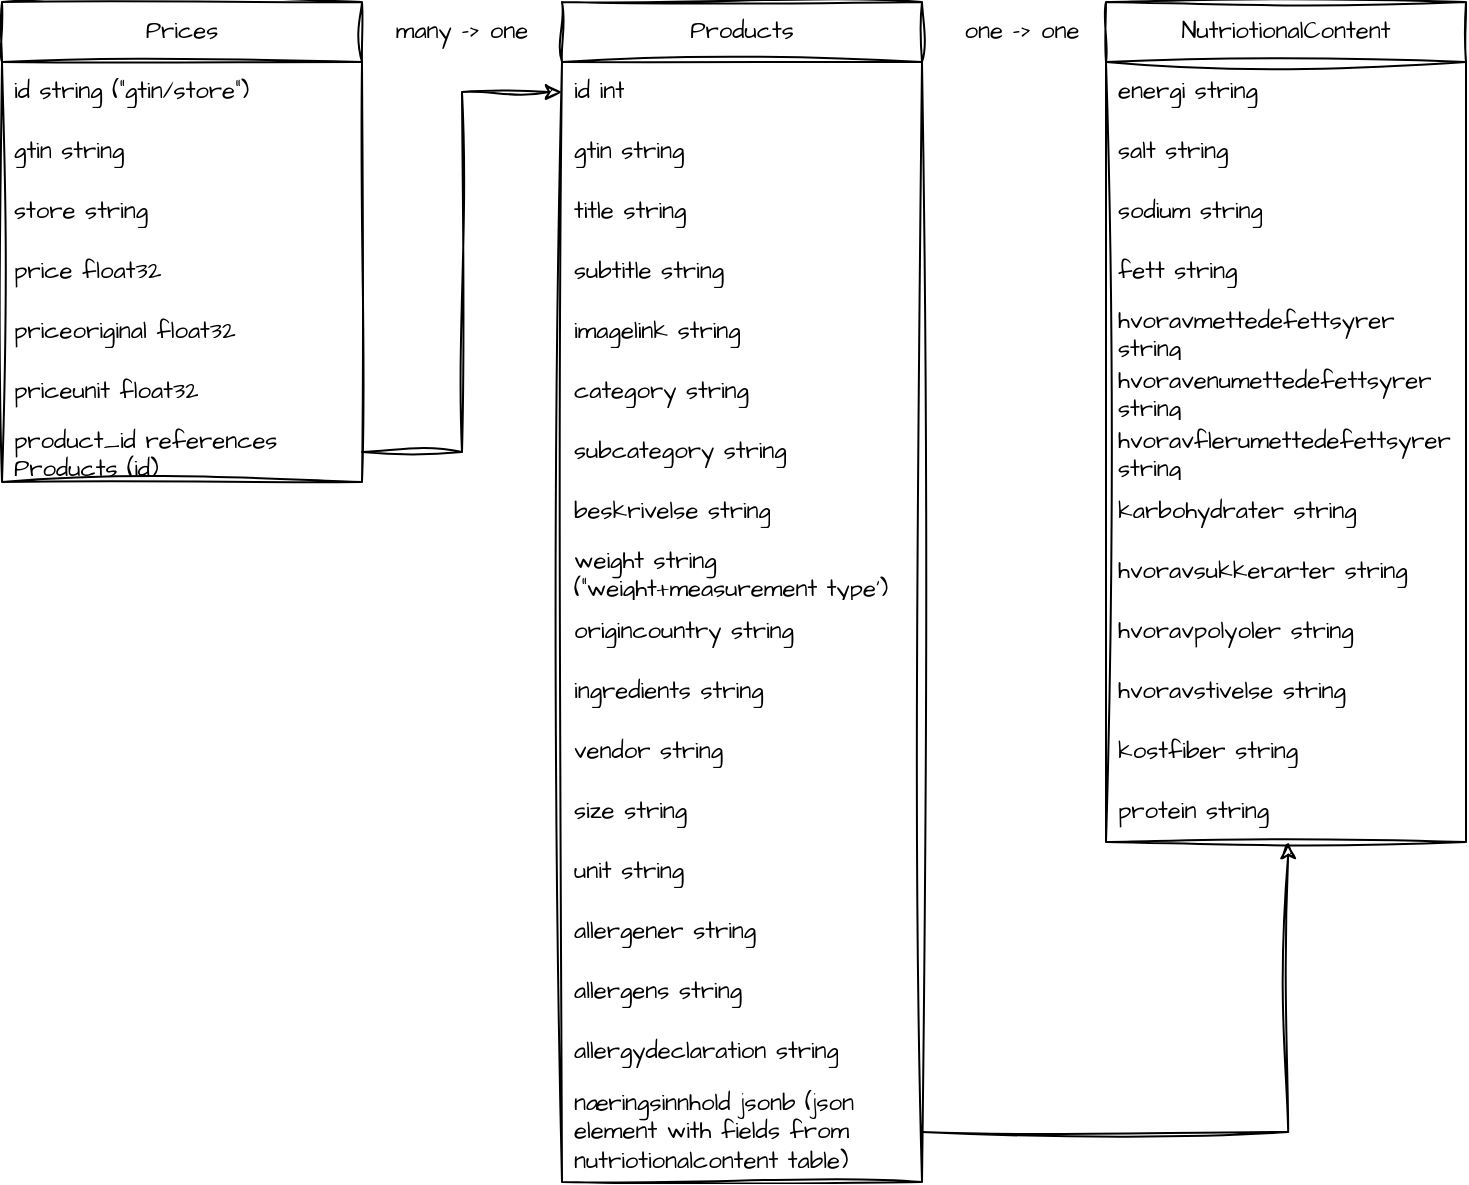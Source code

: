 <?xml version="1.0" encoding="UTF-8"?>
<mxfile version="24.4.7" type="github">
  <diagram name="Page-1" id="efa7a0a1-bf9b-a30e-e6df-94a7791c09e9">
    <mxGraphModel dx="1016" dy="565" grid="1" gridSize="10" guides="1" tooltips="1" connect="1" arrows="1" fold="1" page="1" pageScale="1" pageWidth="826" pageHeight="1169" background="none" math="0" shadow="0">
      <root>
        <mxCell id="0" />
        <mxCell id="1" parent="0" />
        <mxCell id="G_RYB-awDhVoRf4_5wRh-167" value="Products" style="swimlane;fontStyle=0;childLayout=stackLayout;horizontal=1;startSize=30;horizontalStack=0;resizeParent=1;resizeParentMax=0;resizeLast=0;collapsible=1;marginBottom=0;whiteSpace=wrap;html=1;sketch=1;hachureGap=4;jiggle=2;curveFitting=1;fontFamily=Architects Daughter;fontSource=https%3A%2F%2Ffonts.googleapis.com%2Fcss%3Ffamily%3DArchitects%2BDaughter;" parent="1" vertex="1">
          <mxGeometry x="328" y="100" width="180" height="590" as="geometry" />
        </mxCell>
        <mxCell id="4CKtyaNTUWwEJNOdCo02-1" value="id int" style="text;strokeColor=none;fillColor=none;align=left;verticalAlign=middle;spacingLeft=4;spacingRight=4;overflow=hidden;points=[[0,0.5],[1,0.5]];portConstraint=eastwest;rotatable=0;whiteSpace=wrap;html=1;fontFamily=Architects Daughter;fontSource=https%3A%2F%2Ffonts.googleapis.com%2Fcss%3Ffamily%3DArchitects%2BDaughter;" parent="G_RYB-awDhVoRf4_5wRh-167" vertex="1">
          <mxGeometry y="30" width="180" height="30" as="geometry" />
        </mxCell>
        <mxCell id="G_RYB-awDhVoRf4_5wRh-168" value="gtin string" style="text;strokeColor=none;fillColor=none;align=left;verticalAlign=middle;spacingLeft=4;spacingRight=4;overflow=hidden;points=[[0,0.5],[1,0.5]];portConstraint=eastwest;rotatable=0;whiteSpace=wrap;html=1;fontFamily=Architects Daughter;fontSource=https%3A%2F%2Ffonts.googleapis.com%2Fcss%3Ffamily%3DArchitects%2BDaughter;" parent="G_RYB-awDhVoRf4_5wRh-167" vertex="1">
          <mxGeometry y="60" width="180" height="30" as="geometry" />
        </mxCell>
        <mxCell id="4CKtyaNTUWwEJNOdCo02-3" value="title string" style="text;strokeColor=none;fillColor=none;align=left;verticalAlign=middle;spacingLeft=4;spacingRight=4;overflow=hidden;points=[[0,0.5],[1,0.5]];portConstraint=eastwest;rotatable=0;whiteSpace=wrap;html=1;fontFamily=Architects Daughter;fontSource=https%3A%2F%2Ffonts.googleapis.com%2Fcss%3Ffamily%3DArchitects%2BDaughter;" parent="G_RYB-awDhVoRf4_5wRh-167" vertex="1">
          <mxGeometry y="90" width="180" height="30" as="geometry" />
        </mxCell>
        <mxCell id="4CKtyaNTUWwEJNOdCo02-2" value="subtitle string" style="text;strokeColor=none;fillColor=none;align=left;verticalAlign=middle;spacingLeft=4;spacingRight=4;overflow=hidden;points=[[0,0.5],[1,0.5]];portConstraint=eastwest;rotatable=0;whiteSpace=wrap;html=1;fontFamily=Architects Daughter;fontSource=https%3A%2F%2Ffonts.googleapis.com%2Fcss%3Ffamily%3DArchitects%2BDaughter;" parent="G_RYB-awDhVoRf4_5wRh-167" vertex="1">
          <mxGeometry y="120" width="180" height="30" as="geometry" />
        </mxCell>
        <mxCell id="G_RYB-awDhVoRf4_5wRh-174" value="imagelink string" style="text;strokeColor=none;fillColor=none;align=left;verticalAlign=middle;spacingLeft=4;spacingRight=4;overflow=hidden;points=[[0,0.5],[1,0.5]];portConstraint=eastwest;rotatable=0;whiteSpace=wrap;html=1;fontFamily=Architects Daughter;fontSource=https%3A%2F%2Ffonts.googleapis.com%2Fcss%3Ffamily%3DArchitects%2BDaughter;" parent="G_RYB-awDhVoRf4_5wRh-167" vertex="1">
          <mxGeometry y="150" width="180" height="30" as="geometry" />
        </mxCell>
        <mxCell id="G_RYB-awDhVoRf4_5wRh-170" value="category string" style="text;strokeColor=none;fillColor=none;align=left;verticalAlign=middle;spacingLeft=4;spacingRight=4;overflow=hidden;points=[[0,0.5],[1,0.5]];portConstraint=eastwest;rotatable=0;whiteSpace=wrap;html=1;fontFamily=Architects Daughter;fontSource=https%3A%2F%2Ffonts.googleapis.com%2Fcss%3Ffamily%3DArchitects%2BDaughter;" parent="G_RYB-awDhVoRf4_5wRh-167" vertex="1">
          <mxGeometry y="180" width="180" height="30" as="geometry" />
        </mxCell>
        <mxCell id="G_RYB-awDhVoRf4_5wRh-171" value="subcategory string" style="text;strokeColor=none;fillColor=none;align=left;verticalAlign=middle;spacingLeft=4;spacingRight=4;overflow=hidden;points=[[0,0.5],[1,0.5]];portConstraint=eastwest;rotatable=0;whiteSpace=wrap;html=1;fontFamily=Architects Daughter;fontSource=https%3A%2F%2Ffonts.googleapis.com%2Fcss%3Ffamily%3DArchitects%2BDaughter;" parent="G_RYB-awDhVoRf4_5wRh-167" vertex="1">
          <mxGeometry y="210" width="180" height="30" as="geometry" />
        </mxCell>
        <mxCell id="G_RYB-awDhVoRf4_5wRh-179" value="beskrivelse string" style="text;strokeColor=none;fillColor=none;align=left;verticalAlign=middle;spacingLeft=4;spacingRight=4;overflow=hidden;points=[[0,0.5],[1,0.5]];portConstraint=eastwest;rotatable=0;whiteSpace=wrap;html=1;fontFamily=Architects Daughter;fontSource=https%3A%2F%2Ffonts.googleapis.com%2Fcss%3Ffamily%3DArchitects%2BDaughter;" parent="G_RYB-awDhVoRf4_5wRh-167" vertex="1">
          <mxGeometry y="240" width="180" height="30" as="geometry" />
        </mxCell>
        <mxCell id="G_RYB-awDhVoRf4_5wRh-192" value="weight string (&quot;weight+measurement type&#39;)&amp;nbsp;" style="text;strokeColor=none;fillColor=none;align=left;verticalAlign=middle;spacingLeft=4;spacingRight=4;overflow=hidden;points=[[0,0.5],[1,0.5]];portConstraint=eastwest;rotatable=0;whiteSpace=wrap;html=1;fontFamily=Architects Daughter;fontSource=https%3A%2F%2Ffonts.googleapis.com%2Fcss%3Ffamily%3DArchitects%2BDaughter;" parent="G_RYB-awDhVoRf4_5wRh-167" vertex="1">
          <mxGeometry y="270" width="180" height="30" as="geometry" />
        </mxCell>
        <mxCell id="G_RYB-awDhVoRf4_5wRh-186" value="origincountry string" style="text;strokeColor=none;fillColor=none;align=left;verticalAlign=middle;spacingLeft=4;spacingRight=4;overflow=hidden;points=[[0,0.5],[1,0.5]];portConstraint=eastwest;rotatable=0;whiteSpace=wrap;html=1;fontFamily=Architects Daughter;fontSource=https%3A%2F%2Ffonts.googleapis.com%2Fcss%3Ffamily%3DArchitects%2BDaughter;" parent="G_RYB-awDhVoRf4_5wRh-167" vertex="1">
          <mxGeometry y="300" width="180" height="30" as="geometry" />
        </mxCell>
        <mxCell id="G_RYB-awDhVoRf4_5wRh-184" value="ingredients string" style="text;strokeColor=none;fillColor=none;align=left;verticalAlign=middle;spacingLeft=4;spacingRight=4;overflow=hidden;points=[[0,0.5],[1,0.5]];portConstraint=eastwest;rotatable=0;whiteSpace=wrap;html=1;fontFamily=Architects Daughter;fontSource=https%3A%2F%2Ffonts.googleapis.com%2Fcss%3Ffamily%3DArchitects%2BDaughter;" parent="G_RYB-awDhVoRf4_5wRh-167" vertex="1">
          <mxGeometry y="330" width="180" height="30" as="geometry" />
        </mxCell>
        <mxCell id="G_RYB-awDhVoRf4_5wRh-183" value="vendor string" style="text;strokeColor=none;fillColor=none;align=left;verticalAlign=middle;spacingLeft=4;spacingRight=4;overflow=hidden;points=[[0,0.5],[1,0.5]];portConstraint=eastwest;rotatable=0;whiteSpace=wrap;html=1;fontFamily=Architects Daughter;fontSource=https%3A%2F%2Ffonts.googleapis.com%2Fcss%3Ffamily%3DArchitects%2BDaughter;" parent="G_RYB-awDhVoRf4_5wRh-167" vertex="1">
          <mxGeometry y="360" width="180" height="30" as="geometry" />
        </mxCell>
        <mxCell id="G_RYB-awDhVoRf4_5wRh-182" value="size string" style="text;strokeColor=none;fillColor=none;align=left;verticalAlign=middle;spacingLeft=4;spacingRight=4;overflow=hidden;points=[[0,0.5],[1,0.5]];portConstraint=eastwest;rotatable=0;whiteSpace=wrap;html=1;fontFamily=Architects Daughter;fontSource=https%3A%2F%2Ffonts.googleapis.com%2Fcss%3Ffamily%3DArchitects%2BDaughter;" parent="G_RYB-awDhVoRf4_5wRh-167" vertex="1">
          <mxGeometry y="390" width="180" height="30" as="geometry" />
        </mxCell>
        <mxCell id="G_RYB-awDhVoRf4_5wRh-181" value="unit string" style="text;strokeColor=none;fillColor=none;align=left;verticalAlign=middle;spacingLeft=4;spacingRight=4;overflow=hidden;points=[[0,0.5],[1,0.5]];portConstraint=eastwest;rotatable=0;whiteSpace=wrap;html=1;fontFamily=Architects Daughter;fontSource=https%3A%2F%2Ffonts.googleapis.com%2Fcss%3Ffamily%3DArchitects%2BDaughter;" parent="G_RYB-awDhVoRf4_5wRh-167" vertex="1">
          <mxGeometry y="420" width="180" height="30" as="geometry" />
        </mxCell>
        <mxCell id="G_RYB-awDhVoRf4_5wRh-190" value="allergener string" style="text;strokeColor=none;fillColor=none;align=left;verticalAlign=middle;spacingLeft=4;spacingRight=4;overflow=hidden;points=[[0,0.5],[1,0.5]];portConstraint=eastwest;rotatable=0;whiteSpace=wrap;html=1;fontFamily=Architects Daughter;fontSource=https%3A%2F%2Ffonts.googleapis.com%2Fcss%3Ffamily%3DArchitects%2BDaughter;" parent="G_RYB-awDhVoRf4_5wRh-167" vertex="1">
          <mxGeometry y="450" width="180" height="30" as="geometry" />
        </mxCell>
        <mxCell id="R9VbB5msocBmampKOTSO-28" value="allergens string" style="text;strokeColor=none;fillColor=none;align=left;verticalAlign=middle;spacingLeft=4;spacingRight=4;overflow=hidden;points=[[0,0.5],[1,0.5]];portConstraint=eastwest;rotatable=0;whiteSpace=wrap;html=1;fontFamily=Architects Daughter;fontSource=https%3A%2F%2Ffonts.googleapis.com%2Fcss%3Ffamily%3DArchitects%2BDaughter;" vertex="1" parent="G_RYB-awDhVoRf4_5wRh-167">
          <mxGeometry y="480" width="180" height="30" as="geometry" />
        </mxCell>
        <mxCell id="G_RYB-awDhVoRf4_5wRh-191" value="allergydeclaration string" style="text;strokeColor=none;fillColor=none;align=left;verticalAlign=middle;spacingLeft=4;spacingRight=4;overflow=hidden;points=[[0,0.5],[1,0.5]];portConstraint=eastwest;rotatable=0;whiteSpace=wrap;html=1;fontFamily=Architects Daughter;fontSource=https%3A%2F%2Ffonts.googleapis.com%2Fcss%3Ffamily%3DArchitects%2BDaughter;" parent="G_RYB-awDhVoRf4_5wRh-167" vertex="1">
          <mxGeometry y="510" width="180" height="30" as="geometry" />
        </mxCell>
        <mxCell id="G_RYB-awDhVoRf4_5wRh-194" value="næringsinnhold jsonb (json element with fields from nutriotionalcontent table)" style="text;strokeColor=none;fillColor=none;align=left;verticalAlign=middle;spacingLeft=4;spacingRight=4;overflow=hidden;points=[[0,0.5],[1,0.5]];portConstraint=eastwest;rotatable=0;whiteSpace=wrap;html=1;fontFamily=Architects Daughter;fontSource=https%3A%2F%2Ffonts.googleapis.com%2Fcss%3Ffamily%3DArchitects%2BDaughter;" parent="G_RYB-awDhVoRf4_5wRh-167" vertex="1">
          <mxGeometry y="540" width="180" height="50" as="geometry" />
        </mxCell>
        <mxCell id="G_RYB-awDhVoRf4_5wRh-196" value="NutriotionalContent" style="swimlane;fontStyle=0;childLayout=stackLayout;horizontal=1;startSize=30;horizontalStack=0;resizeParent=1;resizeParentMax=0;resizeLast=0;collapsible=1;marginBottom=0;whiteSpace=wrap;html=1;sketch=1;hachureGap=4;jiggle=2;curveFitting=1;fontFamily=Architects Daughter;fontSource=https%3A%2F%2Ffonts.googleapis.com%2Fcss%3Ffamily%3DArchitects%2BDaughter;" parent="1" vertex="1">
          <mxGeometry x="600" y="100" width="180" height="420" as="geometry" />
        </mxCell>
        <mxCell id="G_RYB-awDhVoRf4_5wRh-198" value="energi string" style="text;strokeColor=none;fillColor=none;align=left;verticalAlign=middle;spacingLeft=4;spacingRight=4;overflow=hidden;points=[[0,0.5],[1,0.5]];portConstraint=eastwest;rotatable=0;whiteSpace=wrap;html=1;fontFamily=Architects Daughter;fontSource=https%3A%2F%2Ffonts.googleapis.com%2Fcss%3Ffamily%3DArchitects%2BDaughter;" parent="G_RYB-awDhVoRf4_5wRh-196" vertex="1">
          <mxGeometry y="30" width="180" height="30" as="geometry" />
        </mxCell>
        <mxCell id="G_RYB-awDhVoRf4_5wRh-210" value="salt string" style="text;strokeColor=none;fillColor=none;align=left;verticalAlign=middle;spacingLeft=4;spacingRight=4;overflow=hidden;points=[[0,0.5],[1,0.5]];portConstraint=eastwest;rotatable=0;whiteSpace=wrap;html=1;fontFamily=Architects Daughter;fontSource=https%3A%2F%2Ffonts.googleapis.com%2Fcss%3Ffamily%3DArchitects%2BDaughter;" parent="G_RYB-awDhVoRf4_5wRh-196" vertex="1">
          <mxGeometry y="60" width="180" height="30" as="geometry" />
        </mxCell>
        <mxCell id="G_RYB-awDhVoRf4_5wRh-199" value="sodium string" style="text;strokeColor=none;fillColor=none;align=left;verticalAlign=middle;spacingLeft=4;spacingRight=4;overflow=hidden;points=[[0,0.5],[1,0.5]];portConstraint=eastwest;rotatable=0;whiteSpace=wrap;html=1;fontFamily=Architects Daughter;fontSource=https%3A%2F%2Ffonts.googleapis.com%2Fcss%3Ffamily%3DArchitects%2BDaughter;" parent="G_RYB-awDhVoRf4_5wRh-196" vertex="1">
          <mxGeometry y="90" width="180" height="30" as="geometry" />
        </mxCell>
        <mxCell id="G_RYB-awDhVoRf4_5wRh-200" value="fett string" style="text;strokeColor=none;fillColor=none;align=left;verticalAlign=middle;spacingLeft=4;spacingRight=4;overflow=hidden;points=[[0,0.5],[1,0.5]];portConstraint=eastwest;rotatable=0;whiteSpace=wrap;html=1;fontFamily=Architects Daughter;fontSource=https%3A%2F%2Ffonts.googleapis.com%2Fcss%3Ffamily%3DArchitects%2BDaughter;" parent="G_RYB-awDhVoRf4_5wRh-196" vertex="1">
          <mxGeometry y="120" width="180" height="30" as="geometry" />
        </mxCell>
        <mxCell id="G_RYB-awDhVoRf4_5wRh-201" value="hvoravmettedefettsyrer string" style="text;strokeColor=none;fillColor=none;align=left;verticalAlign=middle;spacingLeft=4;spacingRight=4;overflow=hidden;points=[[0,0.5],[1,0.5]];portConstraint=eastwest;rotatable=0;whiteSpace=wrap;html=1;fontFamily=Architects Daughter;fontSource=https%3A%2F%2Ffonts.googleapis.com%2Fcss%3Ffamily%3DArchitects%2BDaughter;" parent="G_RYB-awDhVoRf4_5wRh-196" vertex="1">
          <mxGeometry y="150" width="180" height="30" as="geometry" />
        </mxCell>
        <mxCell id="G_RYB-awDhVoRf4_5wRh-202" value="hvoravenumettedefettsyrer string" style="text;strokeColor=none;fillColor=none;align=left;verticalAlign=middle;spacingLeft=4;spacingRight=4;overflow=hidden;points=[[0,0.5],[1,0.5]];portConstraint=eastwest;rotatable=0;whiteSpace=wrap;html=1;fontFamily=Architects Daughter;fontSource=https%3A%2F%2Ffonts.googleapis.com%2Fcss%3Ffamily%3DArchitects%2BDaughter;" parent="G_RYB-awDhVoRf4_5wRh-196" vertex="1">
          <mxGeometry y="180" width="180" height="30" as="geometry" />
        </mxCell>
        <mxCell id="G_RYB-awDhVoRf4_5wRh-203" value="hvoravflerumettedefettsyrer string" style="text;strokeColor=none;fillColor=none;align=left;verticalAlign=middle;spacingLeft=4;spacingRight=4;overflow=hidden;points=[[0,0.5],[1,0.5]];portConstraint=eastwest;rotatable=0;whiteSpace=wrap;html=1;fontFamily=Architects Daughter;fontSource=https%3A%2F%2Ffonts.googleapis.com%2Fcss%3Ffamily%3DArchitects%2BDaughter;" parent="G_RYB-awDhVoRf4_5wRh-196" vertex="1">
          <mxGeometry y="210" width="180" height="30" as="geometry" />
        </mxCell>
        <mxCell id="G_RYB-awDhVoRf4_5wRh-204" value="karbohydrater string" style="text;strokeColor=none;fillColor=none;align=left;verticalAlign=middle;spacingLeft=4;spacingRight=4;overflow=hidden;points=[[0,0.5],[1,0.5]];portConstraint=eastwest;rotatable=0;whiteSpace=wrap;html=1;fontFamily=Architects Daughter;fontSource=https%3A%2F%2Ffonts.googleapis.com%2Fcss%3Ffamily%3DArchitects%2BDaughter;" parent="G_RYB-awDhVoRf4_5wRh-196" vertex="1">
          <mxGeometry y="240" width="180" height="30" as="geometry" />
        </mxCell>
        <mxCell id="G_RYB-awDhVoRf4_5wRh-205" value="hvoravsukkerarter string" style="text;strokeColor=none;fillColor=none;align=left;verticalAlign=middle;spacingLeft=4;spacingRight=4;overflow=hidden;points=[[0,0.5],[1,0.5]];portConstraint=eastwest;rotatable=0;whiteSpace=wrap;html=1;fontFamily=Architects Daughter;fontSource=https%3A%2F%2Ffonts.googleapis.com%2Fcss%3Ffamily%3DArchitects%2BDaughter;" parent="G_RYB-awDhVoRf4_5wRh-196" vertex="1">
          <mxGeometry y="270" width="180" height="30" as="geometry" />
        </mxCell>
        <mxCell id="G_RYB-awDhVoRf4_5wRh-206" value="hvoravpolyoler string" style="text;strokeColor=none;fillColor=none;align=left;verticalAlign=middle;spacingLeft=4;spacingRight=4;overflow=hidden;points=[[0,0.5],[1,0.5]];portConstraint=eastwest;rotatable=0;whiteSpace=wrap;html=1;fontFamily=Architects Daughter;fontSource=https%3A%2F%2Ffonts.googleapis.com%2Fcss%3Ffamily%3DArchitects%2BDaughter;" parent="G_RYB-awDhVoRf4_5wRh-196" vertex="1">
          <mxGeometry y="300" width="180" height="30" as="geometry" />
        </mxCell>
        <mxCell id="G_RYB-awDhVoRf4_5wRh-207" value="hvoravstivelse string" style="text;strokeColor=none;fillColor=none;align=left;verticalAlign=middle;spacingLeft=4;spacingRight=4;overflow=hidden;points=[[0,0.5],[1,0.5]];portConstraint=eastwest;rotatable=0;whiteSpace=wrap;html=1;fontFamily=Architects Daughter;fontSource=https%3A%2F%2Ffonts.googleapis.com%2Fcss%3Ffamily%3DArchitects%2BDaughter;" parent="G_RYB-awDhVoRf4_5wRh-196" vertex="1">
          <mxGeometry y="330" width="180" height="30" as="geometry" />
        </mxCell>
        <mxCell id="G_RYB-awDhVoRf4_5wRh-208" value="kostfiber string" style="text;strokeColor=none;fillColor=none;align=left;verticalAlign=middle;spacingLeft=4;spacingRight=4;overflow=hidden;points=[[0,0.5],[1,0.5]];portConstraint=eastwest;rotatable=0;whiteSpace=wrap;html=1;fontFamily=Architects Daughter;fontSource=https%3A%2F%2Ffonts.googleapis.com%2Fcss%3Ffamily%3DArchitects%2BDaughter;" parent="G_RYB-awDhVoRf4_5wRh-196" vertex="1">
          <mxGeometry y="360" width="180" height="30" as="geometry" />
        </mxCell>
        <mxCell id="G_RYB-awDhVoRf4_5wRh-209" value="protein string" style="text;strokeColor=none;fillColor=none;align=left;verticalAlign=middle;spacingLeft=4;spacingRight=4;overflow=hidden;points=[[0,0.5],[1,0.5]];portConstraint=eastwest;rotatable=0;whiteSpace=wrap;html=1;fontFamily=Architects Daughter;fontSource=https%3A%2F%2Ffonts.googleapis.com%2Fcss%3Ffamily%3DArchitects%2BDaughter;" parent="G_RYB-awDhVoRf4_5wRh-196" vertex="1">
          <mxGeometry y="390" width="180" height="30" as="geometry" />
        </mxCell>
        <mxCell id="R9VbB5msocBmampKOTSO-3" value="Prices" style="swimlane;fontStyle=0;childLayout=stackLayout;horizontal=1;startSize=30;horizontalStack=0;resizeParent=1;resizeParentMax=0;resizeLast=0;collapsible=1;marginBottom=0;whiteSpace=wrap;html=1;sketch=1;hachureGap=4;jiggle=2;curveFitting=1;fontFamily=Architects Daughter;fontSource=https%3A%2F%2Ffonts.googleapis.com%2Fcss%3Ffamily%3DArchitects%2BDaughter;" vertex="1" parent="1">
          <mxGeometry x="48" y="100" width="180" height="240" as="geometry" />
        </mxCell>
        <mxCell id="R9VbB5msocBmampKOTSO-4" value="id string (&quot;gtin/store&quot;)" style="text;strokeColor=none;fillColor=none;align=left;verticalAlign=middle;spacingLeft=4;spacingRight=4;overflow=hidden;points=[[0,0.5],[1,0.5]];portConstraint=eastwest;rotatable=0;whiteSpace=wrap;html=1;fontFamily=Architects Daughter;fontSource=https%3A%2F%2Ffonts.googleapis.com%2Fcss%3Ffamily%3DArchitects%2BDaughter;" vertex="1" parent="R9VbB5msocBmampKOTSO-3">
          <mxGeometry y="30" width="180" height="30" as="geometry" />
        </mxCell>
        <mxCell id="R9VbB5msocBmampKOTSO-5" value="gtin string" style="text;strokeColor=none;fillColor=none;align=left;verticalAlign=middle;spacingLeft=4;spacingRight=4;overflow=hidden;points=[[0,0.5],[1,0.5]];portConstraint=eastwest;rotatable=0;whiteSpace=wrap;html=1;fontFamily=Architects Daughter;fontSource=https%3A%2F%2Ffonts.googleapis.com%2Fcss%3Ffamily%3DArchitects%2BDaughter;" vertex="1" parent="R9VbB5msocBmampKOTSO-3">
          <mxGeometry y="60" width="180" height="30" as="geometry" />
        </mxCell>
        <mxCell id="R9VbB5msocBmampKOTSO-6" value="store string" style="text;strokeColor=none;fillColor=none;align=left;verticalAlign=middle;spacingLeft=4;spacingRight=4;overflow=hidden;points=[[0,0.5],[1,0.5]];portConstraint=eastwest;rotatable=0;whiteSpace=wrap;html=1;fontFamily=Architects Daughter;fontSource=https%3A%2F%2Ffonts.googleapis.com%2Fcss%3Ffamily%3DArchitects%2BDaughter;" vertex="1" parent="R9VbB5msocBmampKOTSO-3">
          <mxGeometry y="90" width="180" height="30" as="geometry" />
        </mxCell>
        <mxCell id="R9VbB5msocBmampKOTSO-8" value="price float32" style="text;strokeColor=none;fillColor=none;align=left;verticalAlign=middle;spacingLeft=4;spacingRight=4;overflow=hidden;points=[[0,0.5],[1,0.5]];portConstraint=eastwest;rotatable=0;whiteSpace=wrap;html=1;fontFamily=Architects Daughter;fontSource=https%3A%2F%2Ffonts.googleapis.com%2Fcss%3Ffamily%3DArchitects%2BDaughter;" vertex="1" parent="R9VbB5msocBmampKOTSO-3">
          <mxGeometry y="120" width="180" height="30" as="geometry" />
        </mxCell>
        <mxCell id="R9VbB5msocBmampKOTSO-9" value="priceoriginal float32" style="text;strokeColor=none;fillColor=none;align=left;verticalAlign=middle;spacingLeft=4;spacingRight=4;overflow=hidden;points=[[0,0.5],[1,0.5]];portConstraint=eastwest;rotatable=0;whiteSpace=wrap;html=1;fontFamily=Architects Daughter;fontSource=https%3A%2F%2Ffonts.googleapis.com%2Fcss%3Ffamily%3DArchitects%2BDaughter;" vertex="1" parent="R9VbB5msocBmampKOTSO-3">
          <mxGeometry y="150" width="180" height="30" as="geometry" />
        </mxCell>
        <mxCell id="R9VbB5msocBmampKOTSO-24" value="priceunit float32" style="text;strokeColor=none;fillColor=none;align=left;verticalAlign=middle;spacingLeft=4;spacingRight=4;overflow=hidden;points=[[0,0.5],[1,0.5]];portConstraint=eastwest;rotatable=0;whiteSpace=wrap;html=1;fontFamily=Architects Daughter;fontSource=https%3A%2F%2Ffonts.googleapis.com%2Fcss%3Ffamily%3DArchitects%2BDaughter;" vertex="1" parent="R9VbB5msocBmampKOTSO-3">
          <mxGeometry y="180" width="180" height="30" as="geometry" />
        </mxCell>
        <mxCell id="R9VbB5msocBmampKOTSO-10" value="product_id references Products (id)" style="text;strokeColor=none;fillColor=none;align=left;verticalAlign=middle;spacingLeft=4;spacingRight=4;overflow=hidden;points=[[0,0.5],[1,0.5]];portConstraint=eastwest;rotatable=0;whiteSpace=wrap;html=1;fontFamily=Architects Daughter;fontSource=https%3A%2F%2Ffonts.googleapis.com%2Fcss%3Ffamily%3DArchitects%2BDaughter;" vertex="1" parent="R9VbB5msocBmampKOTSO-3">
          <mxGeometry y="210" width="180" height="30" as="geometry" />
        </mxCell>
        <mxCell id="R9VbB5msocBmampKOTSO-25" style="edgeStyle=orthogonalEdgeStyle;rounded=0;sketch=1;hachureGap=4;jiggle=2;curveFitting=1;orthogonalLoop=1;jettySize=auto;html=1;entryX=0;entryY=0.5;entryDx=0;entryDy=0;fontFamily=Architects Daughter;fontSource=https%3A%2F%2Ffonts.googleapis.com%2Fcss%3Ffamily%3DArchitects%2BDaughter;" edge="1" parent="1" source="R9VbB5msocBmampKOTSO-10" target="4CKtyaNTUWwEJNOdCo02-1">
          <mxGeometry relative="1" as="geometry" />
        </mxCell>
        <mxCell id="R9VbB5msocBmampKOTSO-26" value="many -&amp;gt; one" style="text;strokeColor=none;align=center;fillColor=none;html=1;verticalAlign=middle;whiteSpace=wrap;rounded=0;fontFamily=Architects Daughter;fontSource=https%3A%2F%2Ffonts.googleapis.com%2Fcss%3Ffamily%3DArchitects%2BDaughter;" vertex="1" parent="1">
          <mxGeometry x="228" y="100" width="100" height="30" as="geometry" />
        </mxCell>
        <mxCell id="R9VbB5msocBmampKOTSO-27" value="one -&amp;gt; one" style="text;strokeColor=none;align=center;fillColor=none;html=1;verticalAlign=middle;whiteSpace=wrap;rounded=0;fontFamily=Architects Daughter;fontSource=https%3A%2F%2Ffonts.googleapis.com%2Fcss%3Ffamily%3DArchitects%2BDaughter;" vertex="1" parent="1">
          <mxGeometry x="508" y="100" width="100" height="30" as="geometry" />
        </mxCell>
        <mxCell id="R9VbB5msocBmampKOTSO-30" style="edgeStyle=orthogonalEdgeStyle;rounded=0;sketch=1;hachureGap=4;jiggle=2;curveFitting=1;orthogonalLoop=1;jettySize=auto;html=1;fontFamily=Architects Daughter;fontSource=https%3A%2F%2Ffonts.googleapis.com%2Fcss%3Ffamily%3DArchitects%2BDaughter;entryX=0.506;entryY=1.001;entryDx=0;entryDy=0;entryPerimeter=0;" edge="1" parent="1" source="G_RYB-awDhVoRf4_5wRh-194" target="G_RYB-awDhVoRf4_5wRh-209">
          <mxGeometry relative="1" as="geometry">
            <mxPoint x="690" y="530" as="targetPoint" />
          </mxGeometry>
        </mxCell>
      </root>
    </mxGraphModel>
  </diagram>
</mxfile>
